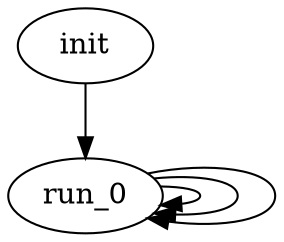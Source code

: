 digraph CLINT_Timer {  graph [rankdir=TD];  
-1->0;
-1[ label =" init "];
0->0;
0->0;
0->0;
0[ label ="run_0"];
}
